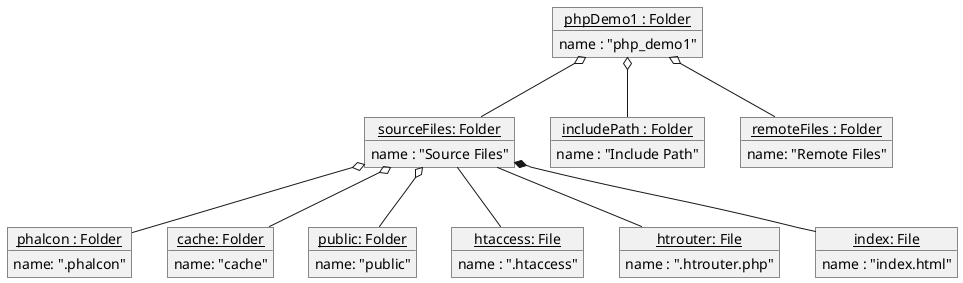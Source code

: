 @startuml

object "<u>phpDemo1 : Folder" as phpDemo1{
    name : "php_demo1"

}

object "<u>sourceFiles: Folder" as sourceFiles{
    name : "Source Files"
}
phpDemo1 o-- sourceFiles

object "<u>includePath : Folder" as includePath {
    name : "Include Path"
}
phpDemo1 o-- includePath

object "<u>remoteFiles : Folder" as remoteFiles {
    name: "Remote Files"
}
phpDemo1 o-- remoteFiles


object  "<u>phalcon : Folder" as phalcon {
    name: ".phalcon"
}
sourceFiles o-- phalcon

object "<u>cache: Folder" as cache{
    name: "cache"
}
sourceFiles o-- cache

object "<u>public: Folder" as public {
    name: "public"
}
sourceFiles o-- public


object "<u>htaccess: File" as htaccess {
    name : ".htaccess"
}
sourceFiles -- htaccess

object "<u>htrouter: File" as htrouter {
    name : ".htrouter.php"
}
sourceFiles-- htrouter

object "<u>index: File" as index {
    name : "index.html"
}
sourceFiles *-- index
@enduml